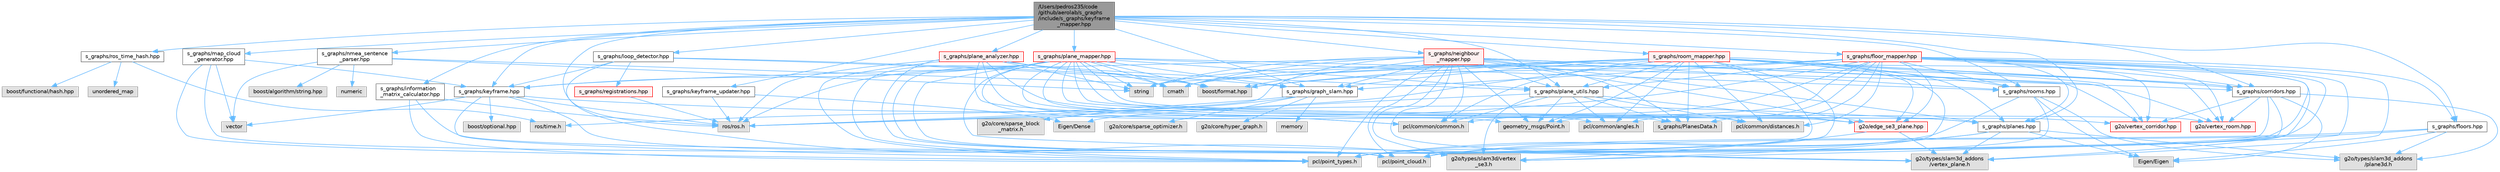 digraph "/Users/pedros235/code/github/aerolab/s_graphs/include/s_graphs/keyframe_mapper.hpp"
{
 // LATEX_PDF_SIZE
  bgcolor="transparent";
  edge [fontname=Helvetica,fontsize=10,labelfontname=Helvetica,labelfontsize=10];
  node [fontname=Helvetica,fontsize=10,shape=box,height=0.2,width=0.4];
  Node1 [label="/Users/pedros235/code\l/github/aerolab/s_graphs\l/include/s_graphs/keyframe\l_mapper.hpp",height=0.2,width=0.4,color="gray40", fillcolor="grey60", style="filled", fontcolor="black",tooltip=" "];
  Node1 -> Node2 [color="steelblue1",style="solid"];
  Node2 [label="ros/ros.h",height=0.2,width=0.4,color="grey60", fillcolor="#E0E0E0", style="filled",tooltip=" "];
  Node1 -> Node3 [color="steelblue1",style="solid"];
  Node3 [label="s_graphs/ros_time_hash.hpp",height=0.2,width=0.4,color="grey40", fillcolor="white", style="filled",URL="$ros__time__hash_8hpp.html",tooltip=" "];
  Node3 -> Node4 [color="steelblue1",style="solid"];
  Node4 [label="unordered_map",height=0.2,width=0.4,color="grey60", fillcolor="#E0E0E0", style="filled",tooltip=" "];
  Node3 -> Node5 [color="steelblue1",style="solid"];
  Node5 [label="boost/functional/hash.hpp",height=0.2,width=0.4,color="grey60", fillcolor="#E0E0E0", style="filled",tooltip=" "];
  Node3 -> Node6 [color="steelblue1",style="solid"];
  Node6 [label="ros/time.h",height=0.2,width=0.4,color="grey60", fillcolor="#E0E0E0", style="filled",tooltip=" "];
  Node1 -> Node7 [color="steelblue1",style="solid"];
  Node7 [label="s_graphs/graph_slam.hpp",height=0.2,width=0.4,color="grey40", fillcolor="white", style="filled",URL="$graph__slam_8hpp.html",tooltip=" "];
  Node7 -> Node8 [color="steelblue1",style="solid"];
  Node8 [label="memory",height=0.2,width=0.4,color="grey60", fillcolor="#E0E0E0", style="filled",tooltip=" "];
  Node7 -> Node6 [color="steelblue1",style="solid"];
  Node7 -> Node9 [color="steelblue1",style="solid"];
  Node9 [label="g2o/core/sparse_block\l_matrix.h",height=0.2,width=0.4,color="grey60", fillcolor="#E0E0E0", style="filled",tooltip=" "];
  Node7 -> Node10 [color="steelblue1",style="solid"];
  Node10 [label="g2o/core/sparse_optimizer.h",height=0.2,width=0.4,color="grey60", fillcolor="#E0E0E0", style="filled",tooltip=" "];
  Node7 -> Node11 [color="steelblue1",style="solid"];
  Node11 [label="g2o/core/hyper_graph.h",height=0.2,width=0.4,color="grey60", fillcolor="#E0E0E0", style="filled",tooltip=" "];
  Node1 -> Node12 [color="steelblue1",style="solid"];
  Node12 [label="s_graphs/keyframe.hpp",height=0.2,width=0.4,color="grey40", fillcolor="white", style="filled",URL="$keyframe_8hpp.html",tooltip=" "];
  Node12 -> Node2 [color="steelblue1",style="solid"];
  Node12 -> Node13 [color="steelblue1",style="solid"];
  Node13 [label="vector",height=0.2,width=0.4,color="grey60", fillcolor="#E0E0E0", style="filled",tooltip=" "];
  Node12 -> Node14 [color="steelblue1",style="solid"];
  Node14 [label="pcl/point_types.h",height=0.2,width=0.4,color="grey60", fillcolor="#E0E0E0", style="filled",tooltip=" "];
  Node12 -> Node15 [color="steelblue1",style="solid"];
  Node15 [label="pcl/point_cloud.h",height=0.2,width=0.4,color="grey60", fillcolor="#E0E0E0", style="filled",tooltip=" "];
  Node12 -> Node16 [color="steelblue1",style="solid"];
  Node16 [label="boost/optional.hpp",height=0.2,width=0.4,color="grey60", fillcolor="#E0E0E0", style="filled",tooltip=" "];
  Node12 -> Node17 [color="steelblue1",style="solid"];
  Node17 [label="s_graphs/planes.hpp",height=0.2,width=0.4,color="grey40", fillcolor="white", style="filled",URL="$planes_8hpp.html",tooltip=" "];
  Node17 -> Node18 [color="steelblue1",style="solid"];
  Node18 [label="Eigen/Eigen",height=0.2,width=0.4,color="grey60", fillcolor="#E0E0E0", style="filled",tooltip=" "];
  Node17 -> Node19 [color="steelblue1",style="solid"];
  Node19 [label="g2o/types/slam3d_addons\l/vertex_plane.h",height=0.2,width=0.4,color="grey60", fillcolor="#E0E0E0", style="filled",tooltip=" "];
  Node17 -> Node20 [color="steelblue1",style="solid"];
  Node20 [label="g2o/types/slam3d_addons\l/plane3d.h",height=0.2,width=0.4,color="grey60", fillcolor="#E0E0E0", style="filled",tooltip=" "];
  Node17 -> Node14 [color="steelblue1",style="solid"];
  Node17 -> Node15 [color="steelblue1",style="solid"];
  Node1 -> Node17 [color="steelblue1",style="solid"];
  Node1 -> Node21 [color="steelblue1",style="solid"];
  Node21 [label="s_graphs/corridors.hpp",height=0.2,width=0.4,color="grey40", fillcolor="white", style="filled",URL="$corridors_8hpp.html",tooltip=" "];
  Node21 -> Node18 [color="steelblue1",style="solid"];
  Node21 -> Node20 [color="steelblue1",style="solid"];
  Node21 -> Node14 [color="steelblue1",style="solid"];
  Node21 -> Node15 [color="steelblue1",style="solid"];
  Node21 -> Node22 [color="steelblue1",style="solid"];
  Node22 [label="g2o/vertex_corridor.hpp",height=0.2,width=0.4,color="red", fillcolor="#FFF0F0", style="filled",URL="$vertex__corridor_8hpp.html",tooltip=" "];
  Node21 -> Node27 [color="steelblue1",style="solid"];
  Node27 [label="g2o/vertex_room.hpp",height=0.2,width=0.4,color="red", fillcolor="#FFF0F0", style="filled",URL="$vertex__room_8hpp.html",tooltip=" "];
  Node1 -> Node28 [color="steelblue1",style="solid"];
  Node28 [label="s_graphs/rooms.hpp",height=0.2,width=0.4,color="grey40", fillcolor="white", style="filled",URL="$rooms_8hpp.html",tooltip=" "];
  Node28 -> Node18 [color="steelblue1",style="solid"];
  Node28 -> Node20 [color="steelblue1",style="solid"];
  Node28 -> Node14 [color="steelblue1",style="solid"];
  Node28 -> Node15 [color="steelblue1",style="solid"];
  Node1 -> Node29 [color="steelblue1",style="solid"];
  Node29 [label="s_graphs/floors.hpp",height=0.2,width=0.4,color="grey40", fillcolor="white", style="filled",URL="$floors_8hpp.html",tooltip=" "];
  Node29 -> Node18 [color="steelblue1",style="solid"];
  Node29 -> Node20 [color="steelblue1",style="solid"];
  Node29 -> Node14 [color="steelblue1",style="solid"];
  Node29 -> Node15 [color="steelblue1",style="solid"];
  Node1 -> Node30 [color="steelblue1",style="solid"];
  Node30 [label="s_graphs/keyframe_updater.hpp",height=0.2,width=0.4,color="grey40", fillcolor="white", style="filled",URL="$keyframe__updater_8hpp.html",tooltip=" "];
  Node30 -> Node2 [color="steelblue1",style="solid"];
  Node30 -> Node31 [color="steelblue1",style="solid"];
  Node31 [label="Eigen/Dense",height=0.2,width=0.4,color="grey60", fillcolor="#E0E0E0", style="filled",tooltip=" "];
  Node1 -> Node32 [color="steelblue1",style="solid"];
  Node32 [label="s_graphs/loop_detector.hpp",height=0.2,width=0.4,color="grey40", fillcolor="white", style="filled",URL="$loop__detector_8hpp.html",tooltip=" "];
  Node32 -> Node33 [color="steelblue1",style="solid"];
  Node33 [label="boost/format.hpp",height=0.2,width=0.4,color="grey60", fillcolor="#E0E0E0", style="filled",tooltip=" "];
  Node32 -> Node12 [color="steelblue1",style="solid"];
  Node32 -> Node34 [color="steelblue1",style="solid"];
  Node34 [label="s_graphs/registrations.hpp",height=0.2,width=0.4,color="red", fillcolor="#FFF0F0", style="filled",URL="$registrations_8hpp.html",tooltip=" "];
  Node34 -> Node2 [color="steelblue1",style="solid"];
  Node32 -> Node7 [color="steelblue1",style="solid"];
  Node32 -> Node36 [color="steelblue1",style="solid"];
  Node36 [label="g2o/types/slam3d/vertex\l_se3.h",height=0.2,width=0.4,color="grey60", fillcolor="#E0E0E0", style="filled",tooltip=" "];
  Node1 -> Node37 [color="steelblue1",style="solid"];
  Node37 [label="s_graphs/information\l_matrix_calculator.hpp",height=0.2,width=0.4,color="grey40", fillcolor="white", style="filled",URL="$information__matrix__calculator_8hpp.html",tooltip=" "];
  Node37 -> Node2 [color="steelblue1",style="solid"];
  Node37 -> Node14 [color="steelblue1",style="solid"];
  Node37 -> Node15 [color="steelblue1",style="solid"];
  Node1 -> Node38 [color="steelblue1",style="solid"];
  Node38 [label="s_graphs/map_cloud\l_generator.hpp",height=0.2,width=0.4,color="grey40", fillcolor="white", style="filled",URL="$map__cloud__generator_8hpp.html",tooltip=" "];
  Node38 -> Node13 [color="steelblue1",style="solid"];
  Node38 -> Node14 [color="steelblue1",style="solid"];
  Node38 -> Node15 [color="steelblue1",style="solid"];
  Node38 -> Node12 [color="steelblue1",style="solid"];
  Node1 -> Node39 [color="steelblue1",style="solid"];
  Node39 [label="s_graphs/nmea_sentence\l_parser.hpp",height=0.2,width=0.4,color="grey40", fillcolor="white", style="filled",URL="$nmea__sentence__parser_8hpp.html",tooltip=" "];
  Node39 -> Node40 [color="steelblue1",style="solid"];
  Node40 [label="cmath",height=0.2,width=0.4,color="grey60", fillcolor="#E0E0E0", style="filled",tooltip=" "];
  Node39 -> Node41 [color="steelblue1",style="solid"];
  Node41 [label="string",height=0.2,width=0.4,color="grey60", fillcolor="#E0E0E0", style="filled",tooltip=" "];
  Node39 -> Node13 [color="steelblue1",style="solid"];
  Node39 -> Node42 [color="steelblue1",style="solid"];
  Node42 [label="numeric",height=0.2,width=0.4,color="grey60", fillcolor="#E0E0E0", style="filled",tooltip=" "];
  Node39 -> Node43 [color="steelblue1",style="solid"];
  Node43 [label="boost/algorithm/string.hpp",height=0.2,width=0.4,color="grey60", fillcolor="#E0E0E0", style="filled",tooltip=" "];
  Node1 -> Node44 [color="steelblue1",style="solid"];
  Node44 [label="s_graphs/plane_utils.hpp",height=0.2,width=0.4,color="grey40", fillcolor="white", style="filled",URL="$plane__utils_8hpp.html",tooltip=" "];
  Node44 -> Node31 [color="steelblue1",style="solid"];
  Node44 -> Node45 [color="steelblue1",style="solid"];
  Node45 [label="s_graphs/PlanesData.h",height=0.2,width=0.4,color="grey60", fillcolor="#E0E0E0", style="filled",tooltip=" "];
  Node44 -> Node36 [color="steelblue1",style="solid"];
  Node44 -> Node46 [color="steelblue1",style="solid"];
  Node46 [label="g2o/edge_se3_plane.hpp",height=0.2,width=0.4,color="red", fillcolor="#FFF0F0", style="filled",URL="$edge__se3__plane_8hpp.html",tooltip=" "];
  Node46 -> Node36 [color="steelblue1",style="solid"];
  Node46 -> Node19 [color="steelblue1",style="solid"];
  Node44 -> Node48 [color="steelblue1",style="solid"];
  Node48 [label="pcl/common/common.h",height=0.2,width=0.4,color="grey60", fillcolor="#E0E0E0", style="filled",tooltip=" "];
  Node44 -> Node49 [color="steelblue1",style="solid"];
  Node49 [label="pcl/common/angles.h",height=0.2,width=0.4,color="grey60", fillcolor="#E0E0E0", style="filled",tooltip=" "];
  Node44 -> Node50 [color="steelblue1",style="solid"];
  Node50 [label="pcl/common/distances.h",height=0.2,width=0.4,color="grey60", fillcolor="#E0E0E0", style="filled",tooltip=" "];
  Node44 -> Node51 [color="steelblue1",style="solid"];
  Node51 [label="geometry_msgs/Point.h",height=0.2,width=0.4,color="grey60", fillcolor="#E0E0E0", style="filled",tooltip=" "];
  Node1 -> Node52 [color="steelblue1",style="solid"];
  Node52 [label="s_graphs/room_mapper.hpp",height=0.2,width=0.4,color="red", fillcolor="#FFF0F0", style="filled",URL="$room__mapper_8hpp.html",tooltip=" "];
  Node52 -> Node41 [color="steelblue1",style="solid"];
  Node52 -> Node40 [color="steelblue1",style="solid"];
  Node52 -> Node33 [color="steelblue1",style="solid"];
  Node52 -> Node2 [color="steelblue1",style="solid"];
  Node52 -> Node51 [color="steelblue1",style="solid"];
  Node52 -> Node14 [color="steelblue1",style="solid"];
  Node52 -> Node15 [color="steelblue1",style="solid"];
  Node52 -> Node48 [color="steelblue1",style="solid"];
  Node52 -> Node49 [color="steelblue1",style="solid"];
  Node52 -> Node50 [color="steelblue1",style="solid"];
  Node52 -> Node45 [color="steelblue1",style="solid"];
  Node52 -> Node7 [color="steelblue1",style="solid"];
  Node52 -> Node17 [color="steelblue1",style="solid"];
  Node52 -> Node21 [color="steelblue1",style="solid"];
  Node52 -> Node28 [color="steelblue1",style="solid"];
  Node52 -> Node44 [color="steelblue1",style="solid"];
  Node52 -> Node27 [color="steelblue1",style="solid"];
  Node52 -> Node22 [color="steelblue1",style="solid"];
  Node52 -> Node36 [color="steelblue1",style="solid"];
  Node52 -> Node46 [color="steelblue1",style="solid"];
  Node52 -> Node19 [color="steelblue1",style="solid"];
  Node1 -> Node72 [color="steelblue1",style="solid"];
  Node72 [label="s_graphs/floor_mapper.hpp",height=0.2,width=0.4,color="red", fillcolor="#FFF0F0", style="filled",URL="$floor__mapper_8hpp.html",tooltip=" "];
  Node72 -> Node41 [color="steelblue1",style="solid"];
  Node72 -> Node40 [color="steelblue1",style="solid"];
  Node72 -> Node33 [color="steelblue1",style="solid"];
  Node72 -> Node2 [color="steelblue1",style="solid"];
  Node72 -> Node51 [color="steelblue1",style="solid"];
  Node72 -> Node14 [color="steelblue1",style="solid"];
  Node72 -> Node15 [color="steelblue1",style="solid"];
  Node72 -> Node48 [color="steelblue1",style="solid"];
  Node72 -> Node49 [color="steelblue1",style="solid"];
  Node72 -> Node50 [color="steelblue1",style="solid"];
  Node72 -> Node45 [color="steelblue1",style="solid"];
  Node72 -> Node7 [color="steelblue1",style="solid"];
  Node72 -> Node17 [color="steelblue1",style="solid"];
  Node72 -> Node21 [color="steelblue1",style="solid"];
  Node72 -> Node28 [color="steelblue1",style="solid"];
  Node72 -> Node29 [color="steelblue1",style="solid"];
  Node72 -> Node44 [color="steelblue1",style="solid"];
  Node72 -> Node27 [color="steelblue1",style="solid"];
  Node72 -> Node22 [color="steelblue1",style="solid"];
  Node72 -> Node36 [color="steelblue1",style="solid"];
  Node72 -> Node46 [color="steelblue1",style="solid"];
  Node72 -> Node19 [color="steelblue1",style="solid"];
  Node1 -> Node73 [color="steelblue1",style="solid"];
  Node73 [label="s_graphs/plane_mapper.hpp",height=0.2,width=0.4,color="red", fillcolor="#FFF0F0", style="filled",URL="$plane__mapper_8hpp.html",tooltip=" "];
  Node73 -> Node41 [color="steelblue1",style="solid"];
  Node73 -> Node40 [color="steelblue1",style="solid"];
  Node73 -> Node33 [color="steelblue1",style="solid"];
  Node73 -> Node2 [color="steelblue1",style="solid"];
  Node73 -> Node51 [color="steelblue1",style="solid"];
  Node73 -> Node14 [color="steelblue1",style="solid"];
  Node73 -> Node15 [color="steelblue1",style="solid"];
  Node73 -> Node48 [color="steelblue1",style="solid"];
  Node73 -> Node45 [color="steelblue1",style="solid"];
  Node73 -> Node7 [color="steelblue1",style="solid"];
  Node73 -> Node17 [color="steelblue1",style="solid"];
  Node73 -> Node21 [color="steelblue1",style="solid"];
  Node73 -> Node28 [color="steelblue1",style="solid"];
  Node73 -> Node44 [color="steelblue1",style="solid"];
  Node73 -> Node12 [color="steelblue1",style="solid"];
  Node73 -> Node27 [color="steelblue1",style="solid"];
  Node73 -> Node22 [color="steelblue1",style="solid"];
  Node73 -> Node36 [color="steelblue1",style="solid"];
  Node73 -> Node46 [color="steelblue1",style="solid"];
  Node73 -> Node19 [color="steelblue1",style="solid"];
  Node1 -> Node78 [color="steelblue1",style="solid"];
  Node78 [label="s_graphs/neighbour\l_mapper.hpp",height=0.2,width=0.4,color="red", fillcolor="#FFF0F0", style="filled",URL="$neighbour__mapper_8hpp.html",tooltip=" "];
  Node78 -> Node41 [color="steelblue1",style="solid"];
  Node78 -> Node40 [color="steelblue1",style="solid"];
  Node78 -> Node33 [color="steelblue1",style="solid"];
  Node78 -> Node2 [color="steelblue1",style="solid"];
  Node78 -> Node51 [color="steelblue1",style="solid"];
  Node78 -> Node14 [color="steelblue1",style="solid"];
  Node78 -> Node15 [color="steelblue1",style="solid"];
  Node78 -> Node48 [color="steelblue1",style="solid"];
  Node78 -> Node45 [color="steelblue1",style="solid"];
  Node78 -> Node7 [color="steelblue1",style="solid"];
  Node78 -> Node17 [color="steelblue1",style="solid"];
  Node78 -> Node21 [color="steelblue1",style="solid"];
  Node78 -> Node28 [color="steelblue1",style="solid"];
  Node78 -> Node44 [color="steelblue1",style="solid"];
  Node78 -> Node12 [color="steelblue1",style="solid"];
  Node78 -> Node27 [color="steelblue1",style="solid"];
  Node78 -> Node22 [color="steelblue1",style="solid"];
  Node78 -> Node36 [color="steelblue1",style="solid"];
  Node78 -> Node46 [color="steelblue1",style="solid"];
  Node78 -> Node19 [color="steelblue1",style="solid"];
  Node1 -> Node79 [color="steelblue1",style="solid"];
  Node79 [label="s_graphs/plane_analyzer.hpp",height=0.2,width=0.4,color="red", fillcolor="#FFF0F0", style="filled",URL="$plane__analyzer_8hpp.html",tooltip=" "];
  Node79 -> Node41 [color="steelblue1",style="solid"];
  Node79 -> Node40 [color="steelblue1",style="solid"];
  Node79 -> Node33 [color="steelblue1",style="solid"];
  Node79 -> Node2 [color="steelblue1",style="solid"];
  Node79 -> Node14 [color="steelblue1",style="solid"];
  Node79 -> Node15 [color="steelblue1",style="solid"];
  Node79 -> Node48 [color="steelblue1",style="solid"];
  Node79 -> Node49 [color="steelblue1",style="solid"];
  Node79 -> Node50 [color="steelblue1",style="solid"];
  Node79 -> Node44 [color="steelblue1",style="solid"];
}
